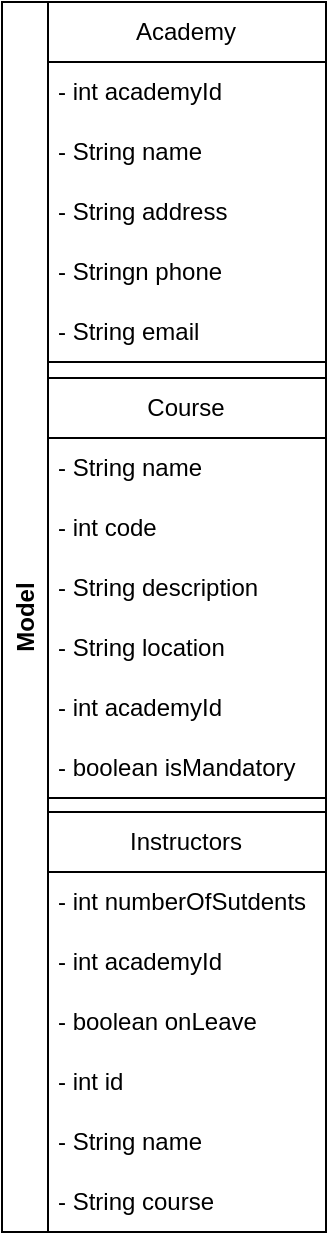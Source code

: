 <mxfile version="24.7.6">
  <diagram name="Page-1" id="oRFoqn_beqjCMzotoRWH">
    <mxGraphModel dx="1690" dy="1468" grid="0" gridSize="10" guides="1" tooltips="1" connect="1" arrows="1" fold="1" page="0" pageScale="1" pageWidth="850" pageHeight="1100" math="0" shadow="0">
      <root>
        <mxCell id="0" />
        <mxCell id="1" parent="0" />
        <mxCell id="eBgh9dSLHW80ghZB6iZp-1" value="Academy" style="swimlane;fontStyle=0;childLayout=stackLayout;horizontal=1;startSize=30;horizontalStack=0;resizeParent=1;resizeParentMax=0;resizeLast=0;collapsible=1;marginBottom=0;whiteSpace=wrap;html=1;" vertex="1" parent="1">
          <mxGeometry x="-31" y="-487" width="140" height="180" as="geometry">
            <mxRectangle x="31" y="-42" width="85" height="30" as="alternateBounds" />
          </mxGeometry>
        </mxCell>
        <mxCell id="eBgh9dSLHW80ghZB6iZp-2" value="- int academyId" style="text;strokeColor=none;fillColor=none;align=left;verticalAlign=middle;spacingLeft=4;spacingRight=4;overflow=hidden;points=[[0,0.5],[1,0.5]];portConstraint=eastwest;rotatable=0;whiteSpace=wrap;html=1;" vertex="1" parent="eBgh9dSLHW80ghZB6iZp-1">
          <mxGeometry y="30" width="140" height="30" as="geometry" />
        </mxCell>
        <mxCell id="eBgh9dSLHW80ghZB6iZp-3" value="- String name" style="text;strokeColor=none;fillColor=none;align=left;verticalAlign=middle;spacingLeft=4;spacingRight=4;overflow=hidden;points=[[0,0.5],[1,0.5]];portConstraint=eastwest;rotatable=0;whiteSpace=wrap;html=1;" vertex="1" parent="eBgh9dSLHW80ghZB6iZp-1">
          <mxGeometry y="60" width="140" height="30" as="geometry" />
        </mxCell>
        <mxCell id="eBgh9dSLHW80ghZB6iZp-28" value="- String address" style="text;strokeColor=none;fillColor=none;align=left;verticalAlign=middle;spacingLeft=4;spacingRight=4;overflow=hidden;points=[[0,0.5],[1,0.5]];portConstraint=eastwest;rotatable=0;whiteSpace=wrap;html=1;" vertex="1" parent="eBgh9dSLHW80ghZB6iZp-1">
          <mxGeometry y="90" width="140" height="30" as="geometry" />
        </mxCell>
        <mxCell id="eBgh9dSLHW80ghZB6iZp-29" value="- Stringn phone" style="text;strokeColor=none;fillColor=none;align=left;verticalAlign=middle;spacingLeft=4;spacingRight=4;overflow=hidden;points=[[0,0.5],[1,0.5]];portConstraint=eastwest;rotatable=0;whiteSpace=wrap;html=1;" vertex="1" parent="eBgh9dSLHW80ghZB6iZp-1">
          <mxGeometry y="120" width="140" height="30" as="geometry" />
        </mxCell>
        <mxCell id="eBgh9dSLHW80ghZB6iZp-4" value="- String email" style="text;strokeColor=none;fillColor=none;align=left;verticalAlign=middle;spacingLeft=4;spacingRight=4;overflow=hidden;points=[[0,0.5],[1,0.5]];portConstraint=eastwest;rotatable=0;whiteSpace=wrap;html=1;" vertex="1" parent="eBgh9dSLHW80ghZB6iZp-1">
          <mxGeometry y="150" width="140" height="30" as="geometry" />
        </mxCell>
        <mxCell id="eBgh9dSLHW80ghZB6iZp-38" value="Course" style="swimlane;fontStyle=0;childLayout=stackLayout;horizontal=1;startSize=30;horizontalStack=0;resizeParent=1;resizeParentMax=0;resizeLast=0;collapsible=1;marginBottom=0;whiteSpace=wrap;html=1;" vertex="1" parent="1">
          <mxGeometry x="-31" y="-299" width="140" height="210" as="geometry">
            <mxRectangle x="31" y="-42" width="85" height="30" as="alternateBounds" />
          </mxGeometry>
        </mxCell>
        <mxCell id="eBgh9dSLHW80ghZB6iZp-40" value="- String name" style="text;strokeColor=none;fillColor=none;align=left;verticalAlign=middle;spacingLeft=4;spacingRight=4;overflow=hidden;points=[[0,0.5],[1,0.5]];portConstraint=eastwest;rotatable=0;whiteSpace=wrap;html=1;" vertex="1" parent="eBgh9dSLHW80ghZB6iZp-38">
          <mxGeometry y="30" width="140" height="30" as="geometry" />
        </mxCell>
        <mxCell id="eBgh9dSLHW80ghZB6iZp-41" value="- int code" style="text;strokeColor=none;fillColor=none;align=left;verticalAlign=middle;spacingLeft=4;spacingRight=4;overflow=hidden;points=[[0,0.5],[1,0.5]];portConstraint=eastwest;rotatable=0;whiteSpace=wrap;html=1;" vertex="1" parent="eBgh9dSLHW80ghZB6iZp-38">
          <mxGeometry y="60" width="140" height="30" as="geometry" />
        </mxCell>
        <mxCell id="eBgh9dSLHW80ghZB6iZp-42" value="- String description" style="text;strokeColor=none;fillColor=none;align=left;verticalAlign=middle;spacingLeft=4;spacingRight=4;overflow=hidden;points=[[0,0.5],[1,0.5]];portConstraint=eastwest;rotatable=0;whiteSpace=wrap;html=1;" vertex="1" parent="eBgh9dSLHW80ghZB6iZp-38">
          <mxGeometry y="90" width="140" height="30" as="geometry" />
        </mxCell>
        <mxCell id="eBgh9dSLHW80ghZB6iZp-43" value="- String location" style="text;strokeColor=none;fillColor=none;align=left;verticalAlign=middle;spacingLeft=4;spacingRight=4;overflow=hidden;points=[[0,0.5],[1,0.5]];portConstraint=eastwest;rotatable=0;whiteSpace=wrap;html=1;" vertex="1" parent="eBgh9dSLHW80ghZB6iZp-38">
          <mxGeometry y="120" width="140" height="30" as="geometry" />
        </mxCell>
        <mxCell id="eBgh9dSLHW80ghZB6iZp-39" value="- int academyId" style="text;strokeColor=none;fillColor=none;align=left;verticalAlign=middle;spacingLeft=4;spacingRight=4;overflow=hidden;points=[[0,0.5],[1,0.5]];portConstraint=eastwest;rotatable=0;whiteSpace=wrap;html=1;" vertex="1" parent="eBgh9dSLHW80ghZB6iZp-38">
          <mxGeometry y="150" width="140" height="30" as="geometry" />
        </mxCell>
        <mxCell id="eBgh9dSLHW80ghZB6iZp-44" value="- boolean isMandatory" style="text;strokeColor=none;fillColor=none;align=left;verticalAlign=middle;spacingLeft=4;spacingRight=4;overflow=hidden;points=[[0,0.5],[1,0.5]];portConstraint=eastwest;rotatable=0;whiteSpace=wrap;html=1;" vertex="1" parent="eBgh9dSLHW80ghZB6iZp-38">
          <mxGeometry y="180" width="140" height="30" as="geometry" />
        </mxCell>
        <mxCell id="eBgh9dSLHW80ghZB6iZp-45" value="Instructors" style="swimlane;fontStyle=0;childLayout=stackLayout;horizontal=1;startSize=30;horizontalStack=0;resizeParent=1;resizeParentMax=0;resizeLast=0;collapsible=1;marginBottom=0;whiteSpace=wrap;html=1;" vertex="1" parent="1">
          <mxGeometry x="-31" y="-82" width="140" height="210" as="geometry">
            <mxRectangle x="31" y="-42" width="85" height="30" as="alternateBounds" />
          </mxGeometry>
        </mxCell>
        <mxCell id="eBgh9dSLHW80ghZB6iZp-49" value="- int numberOfSutdents" style="text;strokeColor=none;fillColor=none;align=left;verticalAlign=middle;spacingLeft=4;spacingRight=4;overflow=hidden;points=[[0,0.5],[1,0.5]];portConstraint=eastwest;rotatable=0;whiteSpace=wrap;html=1;" vertex="1" parent="eBgh9dSLHW80ghZB6iZp-45">
          <mxGeometry y="30" width="140" height="30" as="geometry" />
        </mxCell>
        <mxCell id="eBgh9dSLHW80ghZB6iZp-50" value="- int academyId" style="text;strokeColor=none;fillColor=none;align=left;verticalAlign=middle;spacingLeft=4;spacingRight=4;overflow=hidden;points=[[0,0.5],[1,0.5]];portConstraint=eastwest;rotatable=0;whiteSpace=wrap;html=1;" vertex="1" parent="eBgh9dSLHW80ghZB6iZp-45">
          <mxGeometry y="60" width="140" height="30" as="geometry" />
        </mxCell>
        <mxCell id="eBgh9dSLHW80ghZB6iZp-51" value="- boolean onLeave" style="text;strokeColor=none;fillColor=none;align=left;verticalAlign=middle;spacingLeft=4;spacingRight=4;overflow=hidden;points=[[0,0.5],[1,0.5]];portConstraint=eastwest;rotatable=0;whiteSpace=wrap;html=1;" vertex="1" parent="eBgh9dSLHW80ghZB6iZp-45">
          <mxGeometry y="90" width="140" height="30" as="geometry" />
        </mxCell>
        <mxCell id="eBgh9dSLHW80ghZB6iZp-47" value="- int id" style="text;strokeColor=none;fillColor=none;align=left;verticalAlign=middle;spacingLeft=4;spacingRight=4;overflow=hidden;points=[[0,0.5],[1,0.5]];portConstraint=eastwest;rotatable=0;whiteSpace=wrap;html=1;" vertex="1" parent="eBgh9dSLHW80ghZB6iZp-45">
          <mxGeometry y="120" width="140" height="30" as="geometry" />
        </mxCell>
        <mxCell id="eBgh9dSLHW80ghZB6iZp-46" value="- String name" style="text;strokeColor=none;fillColor=none;align=left;verticalAlign=middle;spacingLeft=4;spacingRight=4;overflow=hidden;points=[[0,0.5],[1,0.5]];portConstraint=eastwest;rotatable=0;whiteSpace=wrap;html=1;" vertex="1" parent="eBgh9dSLHW80ghZB6iZp-45">
          <mxGeometry y="150" width="140" height="30" as="geometry" />
        </mxCell>
        <mxCell id="eBgh9dSLHW80ghZB6iZp-48" value="- String course" style="text;strokeColor=none;fillColor=none;align=left;verticalAlign=middle;spacingLeft=4;spacingRight=4;overflow=hidden;points=[[0,0.5],[1,0.5]];portConstraint=eastwest;rotatable=0;whiteSpace=wrap;html=1;" vertex="1" parent="eBgh9dSLHW80ghZB6iZp-45">
          <mxGeometry y="180" width="140" height="30" as="geometry" />
        </mxCell>
        <mxCell id="eBgh9dSLHW80ghZB6iZp-55" value="Model" style="swimlane;horizontal=0;whiteSpace=wrap;html=1;" vertex="1" parent="1">
          <mxGeometry x="-53" y="-487" width="162" height="615" as="geometry" />
        </mxCell>
      </root>
    </mxGraphModel>
  </diagram>
</mxfile>

